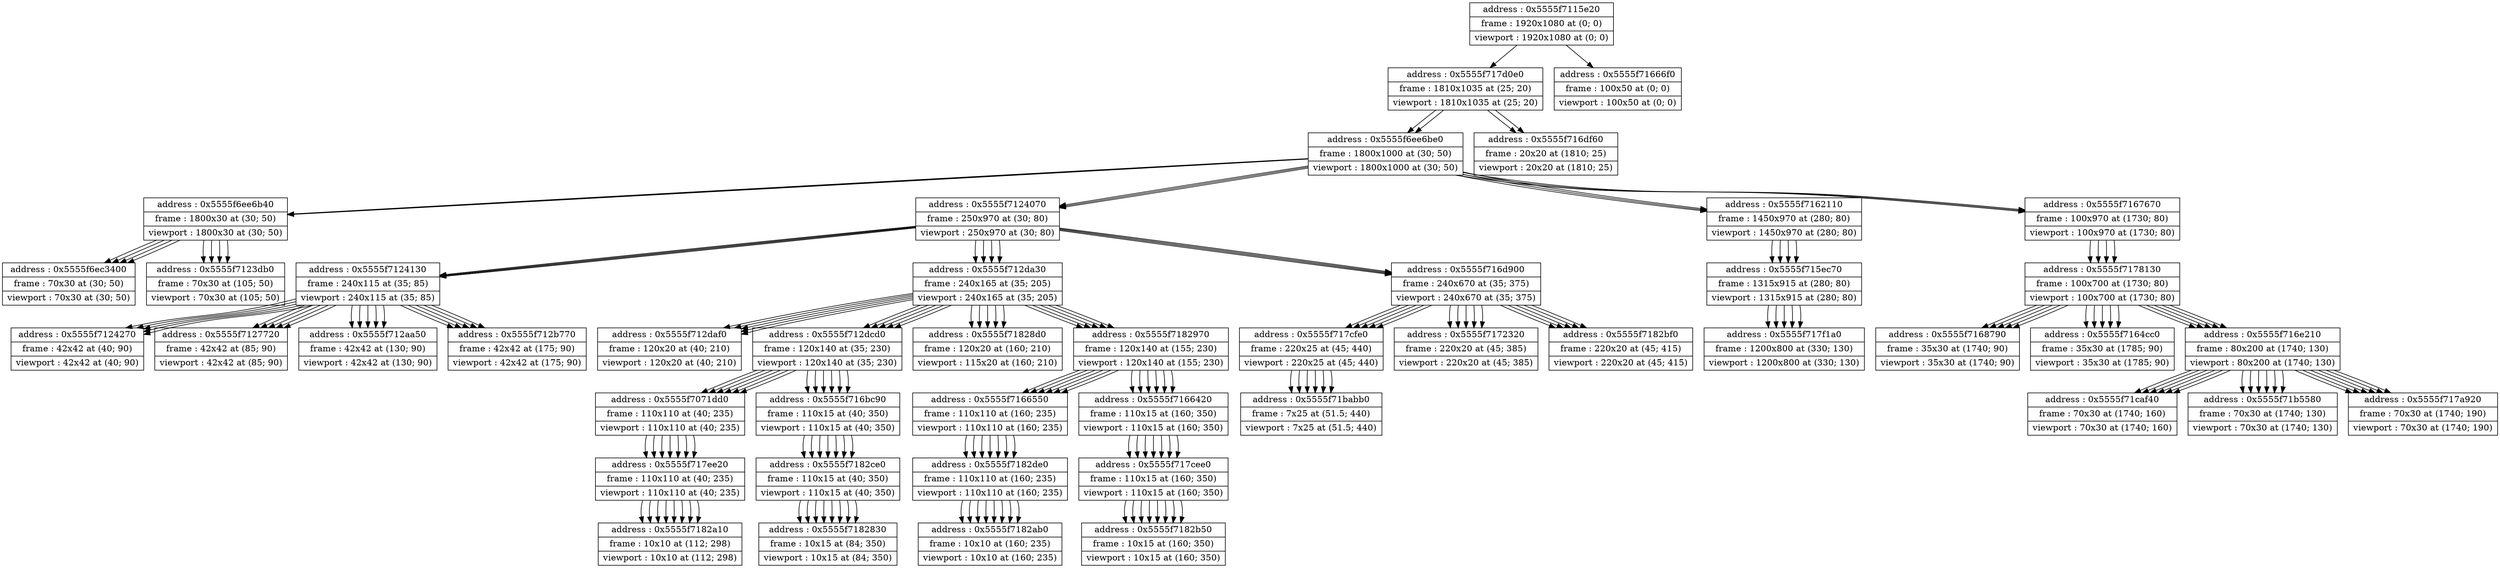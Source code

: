 digraph {
	node [shape=record]
	node0x5555f717cfe0 [label = "{address : 0x5555f717cfe0 |frame : 220x25 at (45; 440) |viewport : 220x25 at (45; 440)}"];

	 node0x5555f717cfe0 -> node0x5555f71babb0 [color=black];
	node0x5555f71babb0 [label = "{address : 0x5555f71babb0 |frame : 7x25 at (51.5; 440) |viewport : 7x25 at (51.5; 440)}"];

	node0x5555f71caf40 [label = "{address : 0x5555f71caf40 |frame : 70x30 at (1740; 160) |viewport : 70x30 at (1740; 160)}"];

	node0x5555f717d0e0 [label = "{address : 0x5555f717d0e0 |frame : 1810x1035 at (25; 20) |viewport : 1810x1035 at (25; 20)}"];

	 node0x5555f717d0e0 -> node0x5555f6ee6be0 [color=black];
	node0x5555f6ee6be0 [label = "{address : 0x5555f6ee6be0 |frame : 1800x1000 at (30; 50) |viewport : 1800x1000 at (30; 50)}"];

	 node0x5555f6ee6be0 -> node0x5555f6ee6b40 [color=black];
	node0x5555f6ee6b40 [label = "{address : 0x5555f6ee6b40 |frame : 1800x30 at (30; 50) |viewport : 1800x30 at (30; 50)}"];

	 node0x5555f6ee6b40 -> node0x5555f6ec3400 [color=black];
	node0x5555f6ec3400 [label = "{address : 0x5555f6ec3400 |frame : 70x30 at (30; 50) |viewport : 70x30 at (30; 50)}"];

	 node0x5555f6ee6b40 -> node0x5555f7123db0 [color=black];
	node0x5555f7123db0 [label = "{address : 0x5555f7123db0 |frame : 70x30 at (105; 50) |viewport : 70x30 at (105; 50)}"];

	 node0x5555f6ee6be0 -> node0x5555f7124070 [color=black];
	node0x5555f7124070 [label = "{address : 0x5555f7124070 |frame : 250x970 at (30; 80) |viewport : 250x970 at (30; 80)}"];

	 node0x5555f7124070 -> node0x5555f7124130 [color=black];
	node0x5555f7124130 [label = "{address : 0x5555f7124130 |frame : 240x115 at (35; 85) |viewport : 240x115 at (35; 85)}"];

	 node0x5555f7124130 -> node0x5555f7124270 [color=black];
	node0x5555f7124270 [label = "{address : 0x5555f7124270 |frame : 42x42 at (40; 90) |viewport : 42x42 at (40; 90)}"];

	 node0x5555f7124130 -> node0x5555f7127720 [color=black];
	node0x5555f7127720 [label = "{address : 0x5555f7127720 |frame : 42x42 at (85; 90) |viewport : 42x42 at (85; 90)}"];

	 node0x5555f7124130 -> node0x5555f712aa50 [color=black];
	node0x5555f712aa50 [label = "{address : 0x5555f712aa50 |frame : 42x42 at (130; 90) |viewport : 42x42 at (130; 90)}"];

	 node0x5555f7124130 -> node0x5555f712b770 [color=black];
	node0x5555f712b770 [label = "{address : 0x5555f712b770 |frame : 42x42 at (175; 90) |viewport : 42x42 at (175; 90)}"];

	 node0x5555f7124070 -> node0x5555f712da30 [color=black];
	node0x5555f712da30 [label = "{address : 0x5555f712da30 |frame : 240x165 at (35; 205) |viewport : 240x165 at (35; 205)}"];

	 node0x5555f712da30 -> node0x5555f712daf0 [color=black];
	node0x5555f712daf0 [label = "{address : 0x5555f712daf0 |frame : 120x20 at (40; 210) |viewport : 120x20 at (40; 210)}"];

	 node0x5555f712da30 -> node0x5555f712dcd0 [color=black];
	node0x5555f712dcd0 [label = "{address : 0x5555f712dcd0 |frame : 120x140 at (35; 230) |viewport : 120x140 at (35; 230)}"];

	 node0x5555f712dcd0 -> node0x5555f7071dd0 [color=black];
	node0x5555f7071dd0 [label = "{address : 0x5555f7071dd0 |frame : 110x110 at (40; 235) |viewport : 110x110 at (40; 235)}"];

	 node0x5555f7071dd0 -> node0x5555f717ee20 [color=black];
	node0x5555f717ee20 [label = "{address : 0x5555f717ee20 |frame : 110x110 at (40; 235) |viewport : 110x110 at (40; 235)}"];

	 node0x5555f717ee20 -> node0x5555f7182a10 [color=black];
	node0x5555f7182a10 [label = "{address : 0x5555f7182a10 |frame : 10x10 at (112; 298) |viewport : 10x10 at (112; 298)}"];

	 node0x5555f712dcd0 -> node0x5555f716bc90 [color=black];
	node0x5555f716bc90 [label = "{address : 0x5555f716bc90 |frame : 110x15 at (40; 350) |viewport : 110x15 at (40; 350)}"];

	 node0x5555f716bc90 -> node0x5555f7182ce0 [color=black];
	node0x5555f7182ce0 [label = "{address : 0x5555f7182ce0 |frame : 110x15 at (40; 350) |viewport : 110x15 at (40; 350)}"];

	 node0x5555f7182ce0 -> node0x5555f7182830 [color=black];
	node0x5555f7182830 [label = "{address : 0x5555f7182830 |frame : 10x15 at (84; 350) |viewport : 10x15 at (84; 350)}"];

	 node0x5555f712da30 -> node0x5555f71828d0 [color=black];
	node0x5555f71828d0 [label = "{address : 0x5555f71828d0 |frame : 120x20 at (160; 210) |viewport : 115x20 at (160; 210)}"];

	 node0x5555f712da30 -> node0x5555f7182970 [color=black];
	node0x5555f7182970 [label = "{address : 0x5555f7182970 |frame : 120x140 at (155; 230) |viewport : 120x140 at (155; 230)}"];

	 node0x5555f7182970 -> node0x5555f7166550 [color=black];
	node0x5555f7166550 [label = "{address : 0x5555f7166550 |frame : 110x110 at (160; 235) |viewport : 110x110 at (160; 235)}"];

	 node0x5555f7166550 -> node0x5555f7182de0 [color=black];
	node0x5555f7182de0 [label = "{address : 0x5555f7182de0 |frame : 110x110 at (160; 235) |viewport : 110x110 at (160; 235)}"];

	 node0x5555f7182de0 -> node0x5555f7182ab0 [color=black];
	node0x5555f7182ab0 [label = "{address : 0x5555f7182ab0 |frame : 10x10 at (160; 235) |viewport : 10x10 at (160; 235)}"];

	 node0x5555f7182970 -> node0x5555f7166420 [color=black];
	node0x5555f7166420 [label = "{address : 0x5555f7166420 |frame : 110x15 at (160; 350) |viewport : 110x15 at (160; 350)}"];

	 node0x5555f7166420 -> node0x5555f717cee0 [color=black];
	node0x5555f717cee0 [label = "{address : 0x5555f717cee0 |frame : 110x15 at (160; 350) |viewport : 110x15 at (160; 350)}"];

	 node0x5555f717cee0 -> node0x5555f7182b50 [color=black];
	node0x5555f7182b50 [label = "{address : 0x5555f7182b50 |frame : 10x15 at (160; 350) |viewport : 10x15 at (160; 350)}"];

	 node0x5555f7124070 -> node0x5555f716d900 [color=black];
	node0x5555f716d900 [label = "{address : 0x5555f716d900 |frame : 240x670 at (35; 375) |viewport : 240x670 at (35; 375)}"];

	 node0x5555f716d900 -> node0x5555f7172320 [color=black];
	node0x5555f7172320 [label = "{address : 0x5555f7172320 |frame : 220x20 at (45; 385) |viewport : 220x20 at (45; 385)}"];

	 node0x5555f716d900 -> node0x5555f7182bf0 [color=black];
	node0x5555f7182bf0 [label = "{address : 0x5555f7182bf0 |frame : 220x20 at (45; 415) |viewport : 220x20 at (45; 415)}"];

	 node0x5555f716d900 -> node0x5555f717cfe0 [color=black];
	node0x5555f717cfe0 [label = "{address : 0x5555f717cfe0 |frame : 220x25 at (45; 440) |viewport : 220x25 at (45; 440)}"];

	 node0x5555f717cfe0 -> node0x5555f71babb0 [color=black];
	node0x5555f71babb0 [label = "{address : 0x5555f71babb0 |frame : 7x25 at (51.5; 440) |viewport : 7x25 at (51.5; 440)}"];

	 node0x5555f6ee6be0 -> node0x5555f7162110 [color=black];
	node0x5555f7162110 [label = "{address : 0x5555f7162110 |frame : 1450x970 at (280; 80) |viewport : 1450x970 at (280; 80)}"];

	 node0x5555f7162110 -> node0x5555f715ec70 [color=black];
	node0x5555f715ec70 [label = "{address : 0x5555f715ec70 |frame : 1315x915 at (280; 80) |viewport : 1315x915 at (280; 80)}"];

	 node0x5555f715ec70 -> node0x5555f717f1a0 [color=black];
	node0x5555f717f1a0 [label = "{address : 0x5555f717f1a0 |frame : 1200x800 at (330; 130) |viewport : 1200x800 at (330; 130)}"];

	 node0x5555f6ee6be0 -> node0x5555f7167670 [color=black];
	node0x5555f7167670 [label = "{address : 0x5555f7167670 |frame : 100x970 at (1730; 80) |viewport : 100x970 at (1730; 80)}"];

	 node0x5555f7167670 -> node0x5555f7178130 [color=black];
	node0x5555f7178130 [label = "{address : 0x5555f7178130 |frame : 100x700 at (1730; 80) |viewport : 100x700 at (1730; 80)}"];

	 node0x5555f7178130 -> node0x5555f7168790 [color=black];
	node0x5555f7168790 [label = "{address : 0x5555f7168790 |frame : 35x30 at (1740; 90) |viewport : 35x30 at (1740; 90)}"];

	 node0x5555f7178130 -> node0x5555f7164cc0 [color=black];
	node0x5555f7164cc0 [label = "{address : 0x5555f7164cc0 |frame : 35x30 at (1785; 90) |viewport : 35x30 at (1785; 90)}"];

	 node0x5555f7178130 -> node0x5555f716e210 [color=black];
	node0x5555f716e210 [label = "{address : 0x5555f716e210 |frame : 80x200 at (1740; 130) |viewport : 80x200 at (1740; 130)}"];

	 node0x5555f716e210 -> node0x5555f71b5580 [color=black];
	node0x5555f71b5580 [label = "{address : 0x5555f71b5580 |frame : 70x30 at (1740; 130) |viewport : 70x30 at (1740; 130)}"];

	 node0x5555f716e210 -> node0x5555f71caf40 [color=black];
	node0x5555f71caf40 [label = "{address : 0x5555f71caf40 |frame : 70x30 at (1740; 160) |viewport : 70x30 at (1740; 160)}"];

	 node0x5555f716e210 -> node0x5555f717a920 [color=black];
	node0x5555f717a920 [label = "{address : 0x5555f717a920 |frame : 70x30 at (1740; 190) |viewport : 70x30 at (1740; 190)}"];

	 node0x5555f717d0e0 -> node0x5555f716df60 [color=black];
	node0x5555f716df60 [label = "{address : 0x5555f716df60 |frame : 20x20 at (1810; 25) |viewport : 20x20 at (1810; 25)}"];

	node0x5555f716df60 [label = "{address : 0x5555f716df60 |frame : 20x20 at (1810; 25) |viewport : 20x20 at (1810; 25)}"];

	node0x5555f7167670 [label = "{address : 0x5555f7167670 |frame : 100x970 at (1730; 80) |viewport : 100x970 at (1730; 80)}"];

	 node0x5555f7167670 -> node0x5555f7178130 [color=black];
	node0x5555f7178130 [label = "{address : 0x5555f7178130 |frame : 100x700 at (1730; 80) |viewport : 100x700 at (1730; 80)}"];

	 node0x5555f7178130 -> node0x5555f7168790 [color=black];
	node0x5555f7168790 [label = "{address : 0x5555f7168790 |frame : 35x30 at (1740; 90) |viewport : 35x30 at (1740; 90)}"];

	 node0x5555f7178130 -> node0x5555f7164cc0 [color=black];
	node0x5555f7164cc0 [label = "{address : 0x5555f7164cc0 |frame : 35x30 at (1785; 90) |viewport : 35x30 at (1785; 90)}"];

	 node0x5555f7178130 -> node0x5555f716e210 [color=black];
	node0x5555f716e210 [label = "{address : 0x5555f716e210 |frame : 80x200 at (1740; 130) |viewport : 80x200 at (1740; 130)}"];

	 node0x5555f716e210 -> node0x5555f71b5580 [color=black];
	node0x5555f71b5580 [label = "{address : 0x5555f71b5580 |frame : 70x30 at (1740; 130) |viewport : 70x30 at (1740; 130)}"];

	 node0x5555f716e210 -> node0x5555f71caf40 [color=black];
	node0x5555f71caf40 [label = "{address : 0x5555f71caf40 |frame : 70x30 at (1740; 160) |viewport : 70x30 at (1740; 160)}"];

	 node0x5555f716e210 -> node0x5555f717a920 [color=black];
	node0x5555f717a920 [label = "{address : 0x5555f717a920 |frame : 70x30 at (1740; 190) |viewport : 70x30 at (1740; 190)}"];

	node0x5555f7178130 [label = "{address : 0x5555f7178130 |frame : 100x700 at (1730; 80) |viewport : 100x700 at (1730; 80)}"];

	 node0x5555f7178130 -> node0x5555f7168790 [color=black];
	node0x5555f7168790 [label = "{address : 0x5555f7168790 |frame : 35x30 at (1740; 90) |viewport : 35x30 at (1740; 90)}"];

	 node0x5555f7178130 -> node0x5555f7164cc0 [color=black];
	node0x5555f7164cc0 [label = "{address : 0x5555f7164cc0 |frame : 35x30 at (1785; 90) |viewport : 35x30 at (1785; 90)}"];

	 node0x5555f7178130 -> node0x5555f716e210 [color=black];
	node0x5555f716e210 [label = "{address : 0x5555f716e210 |frame : 80x200 at (1740; 130) |viewport : 80x200 at (1740; 130)}"];

	 node0x5555f716e210 -> node0x5555f71b5580 [color=black];
	node0x5555f71b5580 [label = "{address : 0x5555f71b5580 |frame : 70x30 at (1740; 130) |viewport : 70x30 at (1740; 130)}"];

	 node0x5555f716e210 -> node0x5555f71caf40 [color=black];
	node0x5555f71caf40 [label = "{address : 0x5555f71caf40 |frame : 70x30 at (1740; 160) |viewport : 70x30 at (1740; 160)}"];

	 node0x5555f716e210 -> node0x5555f717a920 [color=black];
	node0x5555f717a920 [label = "{address : 0x5555f717a920 |frame : 70x30 at (1740; 190) |viewport : 70x30 at (1740; 190)}"];

	node0x5555f7164cc0 [label = "{address : 0x5555f7164cc0 |frame : 35x30 at (1785; 90) |viewport : 35x30 at (1785; 90)}"];

	node0x5555f7162110 [label = "{address : 0x5555f7162110 |frame : 1450x970 at (280; 80) |viewport : 1450x970 at (280; 80)}"];

	 node0x5555f7162110 -> node0x5555f715ec70 [color=black];
	node0x5555f715ec70 [label = "{address : 0x5555f715ec70 |frame : 1315x915 at (280; 80) |viewport : 1315x915 at (280; 80)}"];

	 node0x5555f715ec70 -> node0x5555f717f1a0 [color=black];
	node0x5555f717f1a0 [label = "{address : 0x5555f717f1a0 |frame : 1200x800 at (330; 130) |viewport : 1200x800 at (330; 130)}"];

	node0x5555f715ec70 [label = "{address : 0x5555f715ec70 |frame : 1315x915 at (280; 80) |viewport : 1315x915 at (280; 80)}"];

	 node0x5555f715ec70 -> node0x5555f717f1a0 [color=black];
	node0x5555f717f1a0 [label = "{address : 0x5555f717f1a0 |frame : 1200x800 at (330; 130) |viewport : 1200x800 at (330; 130)}"];

	node0x5555f7124070 [label = "{address : 0x5555f7124070 |frame : 250x970 at (30; 80) |viewport : 250x970 at (30; 80)}"];

	 node0x5555f7124070 -> node0x5555f7124130 [color=black];
	node0x5555f7124130 [label = "{address : 0x5555f7124130 |frame : 240x115 at (35; 85) |viewport : 240x115 at (35; 85)}"];

	 node0x5555f7124130 -> node0x5555f7124270 [color=black];
	node0x5555f7124270 [label = "{address : 0x5555f7124270 |frame : 42x42 at (40; 90) |viewport : 42x42 at (40; 90)}"];

	 node0x5555f7124130 -> node0x5555f7127720 [color=black];
	node0x5555f7127720 [label = "{address : 0x5555f7127720 |frame : 42x42 at (85; 90) |viewport : 42x42 at (85; 90)}"];

	 node0x5555f7124130 -> node0x5555f712aa50 [color=black];
	node0x5555f712aa50 [label = "{address : 0x5555f712aa50 |frame : 42x42 at (130; 90) |viewport : 42x42 at (130; 90)}"];

	 node0x5555f7124130 -> node0x5555f712b770 [color=black];
	node0x5555f712b770 [label = "{address : 0x5555f712b770 |frame : 42x42 at (175; 90) |viewport : 42x42 at (175; 90)}"];

	 node0x5555f7124070 -> node0x5555f712da30 [color=black];
	node0x5555f712da30 [label = "{address : 0x5555f712da30 |frame : 240x165 at (35; 205) |viewport : 240x165 at (35; 205)}"];

	 node0x5555f712da30 -> node0x5555f712daf0 [color=black];
	node0x5555f712daf0 [label = "{address : 0x5555f712daf0 |frame : 120x20 at (40; 210) |viewport : 120x20 at (40; 210)}"];

	 node0x5555f712da30 -> node0x5555f712dcd0 [color=black];
	node0x5555f712dcd0 [label = "{address : 0x5555f712dcd0 |frame : 120x140 at (35; 230) |viewport : 120x140 at (35; 230)}"];

	 node0x5555f712dcd0 -> node0x5555f7071dd0 [color=black];
	node0x5555f7071dd0 [label = "{address : 0x5555f7071dd0 |frame : 110x110 at (40; 235) |viewport : 110x110 at (40; 235)}"];

	 node0x5555f7071dd0 -> node0x5555f717ee20 [color=black];
	node0x5555f717ee20 [label = "{address : 0x5555f717ee20 |frame : 110x110 at (40; 235) |viewport : 110x110 at (40; 235)}"];

	 node0x5555f717ee20 -> node0x5555f7182a10 [color=black];
	node0x5555f7182a10 [label = "{address : 0x5555f7182a10 |frame : 10x10 at (112; 298) |viewport : 10x10 at (112; 298)}"];

	 node0x5555f712dcd0 -> node0x5555f716bc90 [color=black];
	node0x5555f716bc90 [label = "{address : 0x5555f716bc90 |frame : 110x15 at (40; 350) |viewport : 110x15 at (40; 350)}"];

	 node0x5555f716bc90 -> node0x5555f7182ce0 [color=black];
	node0x5555f7182ce0 [label = "{address : 0x5555f7182ce0 |frame : 110x15 at (40; 350) |viewport : 110x15 at (40; 350)}"];

	 node0x5555f7182ce0 -> node0x5555f7182830 [color=black];
	node0x5555f7182830 [label = "{address : 0x5555f7182830 |frame : 10x15 at (84; 350) |viewport : 10x15 at (84; 350)}"];

	 node0x5555f712da30 -> node0x5555f71828d0 [color=black];
	node0x5555f71828d0 [label = "{address : 0x5555f71828d0 |frame : 120x20 at (160; 210) |viewport : 115x20 at (160; 210)}"];

	 node0x5555f712da30 -> node0x5555f7182970 [color=black];
	node0x5555f7182970 [label = "{address : 0x5555f7182970 |frame : 120x140 at (155; 230) |viewport : 120x140 at (155; 230)}"];

	 node0x5555f7182970 -> node0x5555f7166550 [color=black];
	node0x5555f7166550 [label = "{address : 0x5555f7166550 |frame : 110x110 at (160; 235) |viewport : 110x110 at (160; 235)}"];

	 node0x5555f7166550 -> node0x5555f7182de0 [color=black];
	node0x5555f7182de0 [label = "{address : 0x5555f7182de0 |frame : 110x110 at (160; 235) |viewport : 110x110 at (160; 235)}"];

	 node0x5555f7182de0 -> node0x5555f7182ab0 [color=black];
	node0x5555f7182ab0 [label = "{address : 0x5555f7182ab0 |frame : 10x10 at (160; 235) |viewport : 10x10 at (160; 235)}"];

	 node0x5555f7182970 -> node0x5555f7166420 [color=black];
	node0x5555f7166420 [label = "{address : 0x5555f7166420 |frame : 110x15 at (160; 350) |viewport : 110x15 at (160; 350)}"];

	 node0x5555f7166420 -> node0x5555f717cee0 [color=black];
	node0x5555f717cee0 [label = "{address : 0x5555f717cee0 |frame : 110x15 at (160; 350) |viewport : 110x15 at (160; 350)}"];

	 node0x5555f717cee0 -> node0x5555f7182b50 [color=black];
	node0x5555f7182b50 [label = "{address : 0x5555f7182b50 |frame : 10x15 at (160; 350) |viewport : 10x15 at (160; 350)}"];

	 node0x5555f7124070 -> node0x5555f716d900 [color=black];
	node0x5555f716d900 [label = "{address : 0x5555f716d900 |frame : 240x670 at (35; 375) |viewport : 240x670 at (35; 375)}"];

	 node0x5555f716d900 -> node0x5555f7172320 [color=black];
	node0x5555f7172320 [label = "{address : 0x5555f7172320 |frame : 220x20 at (45; 385) |viewport : 220x20 at (45; 385)}"];

	 node0x5555f716d900 -> node0x5555f7182bf0 [color=black];
	node0x5555f7182bf0 [label = "{address : 0x5555f7182bf0 |frame : 220x20 at (45; 415) |viewport : 220x20 at (45; 415)}"];

	 node0x5555f716d900 -> node0x5555f717cfe0 [color=black];
	node0x5555f717cfe0 [label = "{address : 0x5555f717cfe0 |frame : 220x25 at (45; 440) |viewport : 220x25 at (45; 440)}"];

	 node0x5555f717cfe0 -> node0x5555f71babb0 [color=black];
	node0x5555f71babb0 [label = "{address : 0x5555f71babb0 |frame : 7x25 at (51.5; 440) |viewport : 7x25 at (51.5; 440)}"];

	node0x5555f716d900 [label = "{address : 0x5555f716d900 |frame : 240x670 at (35; 375) |viewport : 240x670 at (35; 375)}"];

	 node0x5555f716d900 -> node0x5555f7172320 [color=black];
	node0x5555f7172320 [label = "{address : 0x5555f7172320 |frame : 220x20 at (45; 385) |viewport : 220x20 at (45; 385)}"];

	 node0x5555f716d900 -> node0x5555f7182bf0 [color=black];
	node0x5555f7182bf0 [label = "{address : 0x5555f7182bf0 |frame : 220x20 at (45; 415) |viewport : 220x20 at (45; 415)}"];

	 node0x5555f716d900 -> node0x5555f717cfe0 [color=black];
	node0x5555f717cfe0 [label = "{address : 0x5555f717cfe0 |frame : 220x25 at (45; 440) |viewport : 220x25 at (45; 440)}"];

	 node0x5555f717cfe0 -> node0x5555f71babb0 [color=black];
	node0x5555f71babb0 [label = "{address : 0x5555f71babb0 |frame : 7x25 at (51.5; 440) |viewport : 7x25 at (51.5; 440)}"];

	node0x5555f7071dd0 [label = "{address : 0x5555f7071dd0 |frame : 110x110 at (40; 235) |viewport : 110x110 at (40; 235)}"];

	 node0x5555f7071dd0 -> node0x5555f717ee20 [color=black];
	node0x5555f717ee20 [label = "{address : 0x5555f717ee20 |frame : 110x110 at (40; 235) |viewport : 110x110 at (40; 235)}"];

	 node0x5555f717ee20 -> node0x5555f7182a10 [color=black];
	node0x5555f7182a10 [label = "{address : 0x5555f7182a10 |frame : 10x10 at (112; 298) |viewport : 10x10 at (112; 298)}"];

	node0x5555f71babb0 [label = "{address : 0x5555f71babb0 |frame : 7x25 at (51.5; 440) |viewport : 7x25 at (51.5; 440)}"];

	node0x5555f712daf0 [label = "{address : 0x5555f712daf0 |frame : 120x20 at (40; 210) |viewport : 120x20 at (40; 210)}"];

	node0x5555f717ee20 [label = "{address : 0x5555f717ee20 |frame : 110x110 at (40; 235) |viewport : 110x110 at (40; 235)}"];

	 node0x5555f717ee20 -> node0x5555f7182a10 [color=black];
	node0x5555f7182a10 [label = "{address : 0x5555f7182a10 |frame : 10x10 at (112; 298) |viewport : 10x10 at (112; 298)}"];

	node0x5555f7172320 [label = "{address : 0x5555f7172320 |frame : 220x20 at (45; 385) |viewport : 220x20 at (45; 385)}"];

	node0x5555f717f1a0 [label = "{address : 0x5555f717f1a0 |frame : 1200x800 at (330; 130) |viewport : 1200x800 at (330; 130)}"];

	node0x5555f712aa50 [label = "{address : 0x5555f712aa50 |frame : 42x42 at (130; 90) |viewport : 42x42 at (130; 90)}"];

	node0x5555f7124130 [label = "{address : 0x5555f7124130 |frame : 240x115 at (35; 85) |viewport : 240x115 at (35; 85)}"];

	 node0x5555f7124130 -> node0x5555f7124270 [color=black];
	node0x5555f7124270 [label = "{address : 0x5555f7124270 |frame : 42x42 at (40; 90) |viewport : 42x42 at (40; 90)}"];

	 node0x5555f7124130 -> node0x5555f7127720 [color=black];
	node0x5555f7127720 [label = "{address : 0x5555f7127720 |frame : 42x42 at (85; 90) |viewport : 42x42 at (85; 90)}"];

	 node0x5555f7124130 -> node0x5555f712aa50 [color=black];
	node0x5555f712aa50 [label = "{address : 0x5555f712aa50 |frame : 42x42 at (130; 90) |viewport : 42x42 at (130; 90)}"];

	 node0x5555f7124130 -> node0x5555f712b770 [color=black];
	node0x5555f712b770 [label = "{address : 0x5555f712b770 |frame : 42x42 at (175; 90) |viewport : 42x42 at (175; 90)}"];

	node0x5555f71666f0 [label = "{address : 0x5555f71666f0 |frame : 100x50 at (0; 0) |viewport : 100x50 at (0; 0)}"];

	node0x5555f71828d0 [label = "{address : 0x5555f71828d0 |frame : 120x20 at (160; 210) |viewport : 115x20 at (160; 210)}"];

	node0x5555f7127720 [label = "{address : 0x5555f7127720 |frame : 42x42 at (85; 90) |viewport : 42x42 at (85; 90)}"];

	node0x5555f7182a10 [label = "{address : 0x5555f7182a10 |frame : 10x10 at (112; 298) |viewport : 10x10 at (112; 298)}"];

	node0x5555f7124270 [label = "{address : 0x5555f7124270 |frame : 42x42 at (40; 90) |viewport : 42x42 at (40; 90)}"];

	node0x5555f7123db0 [label = "{address : 0x5555f7123db0 |frame : 70x30 at (105; 50) |viewport : 70x30 at (105; 50)}"];

	node0x5555f71b5580 [label = "{address : 0x5555f71b5580 |frame : 70x30 at (1740; 130) |viewport : 70x30 at (1740; 130)}"];

	node0x5555f6ee6be0 [label = "{address : 0x5555f6ee6be0 |frame : 1800x1000 at (30; 50) |viewport : 1800x1000 at (30; 50)}"];

	 node0x5555f6ee6be0 -> node0x5555f6ee6b40 [color=black];
	node0x5555f6ee6b40 [label = "{address : 0x5555f6ee6b40 |frame : 1800x30 at (30; 50) |viewport : 1800x30 at (30; 50)}"];

	 node0x5555f6ee6b40 -> node0x5555f6ec3400 [color=black];
	node0x5555f6ec3400 [label = "{address : 0x5555f6ec3400 |frame : 70x30 at (30; 50) |viewport : 70x30 at (30; 50)}"];

	 node0x5555f6ee6b40 -> node0x5555f7123db0 [color=black];
	node0x5555f7123db0 [label = "{address : 0x5555f7123db0 |frame : 70x30 at (105; 50) |viewport : 70x30 at (105; 50)}"];

	 node0x5555f6ee6be0 -> node0x5555f7124070 [color=black];
	node0x5555f7124070 [label = "{address : 0x5555f7124070 |frame : 250x970 at (30; 80) |viewport : 250x970 at (30; 80)}"];

	 node0x5555f7124070 -> node0x5555f7124130 [color=black];
	node0x5555f7124130 [label = "{address : 0x5555f7124130 |frame : 240x115 at (35; 85) |viewport : 240x115 at (35; 85)}"];

	 node0x5555f7124130 -> node0x5555f7124270 [color=black];
	node0x5555f7124270 [label = "{address : 0x5555f7124270 |frame : 42x42 at (40; 90) |viewport : 42x42 at (40; 90)}"];

	 node0x5555f7124130 -> node0x5555f7127720 [color=black];
	node0x5555f7127720 [label = "{address : 0x5555f7127720 |frame : 42x42 at (85; 90) |viewport : 42x42 at (85; 90)}"];

	 node0x5555f7124130 -> node0x5555f712aa50 [color=black];
	node0x5555f712aa50 [label = "{address : 0x5555f712aa50 |frame : 42x42 at (130; 90) |viewport : 42x42 at (130; 90)}"];

	 node0x5555f7124130 -> node0x5555f712b770 [color=black];
	node0x5555f712b770 [label = "{address : 0x5555f712b770 |frame : 42x42 at (175; 90) |viewport : 42x42 at (175; 90)}"];

	 node0x5555f7124070 -> node0x5555f712da30 [color=black];
	node0x5555f712da30 [label = "{address : 0x5555f712da30 |frame : 240x165 at (35; 205) |viewport : 240x165 at (35; 205)}"];

	 node0x5555f712da30 -> node0x5555f712daf0 [color=black];
	node0x5555f712daf0 [label = "{address : 0x5555f712daf0 |frame : 120x20 at (40; 210) |viewport : 120x20 at (40; 210)}"];

	 node0x5555f712da30 -> node0x5555f712dcd0 [color=black];
	node0x5555f712dcd0 [label = "{address : 0x5555f712dcd0 |frame : 120x140 at (35; 230) |viewport : 120x140 at (35; 230)}"];

	 node0x5555f712dcd0 -> node0x5555f7071dd0 [color=black];
	node0x5555f7071dd0 [label = "{address : 0x5555f7071dd0 |frame : 110x110 at (40; 235) |viewport : 110x110 at (40; 235)}"];

	 node0x5555f7071dd0 -> node0x5555f717ee20 [color=black];
	node0x5555f717ee20 [label = "{address : 0x5555f717ee20 |frame : 110x110 at (40; 235) |viewport : 110x110 at (40; 235)}"];

	 node0x5555f717ee20 -> node0x5555f7182a10 [color=black];
	node0x5555f7182a10 [label = "{address : 0x5555f7182a10 |frame : 10x10 at (112; 298) |viewport : 10x10 at (112; 298)}"];

	 node0x5555f712dcd0 -> node0x5555f716bc90 [color=black];
	node0x5555f716bc90 [label = "{address : 0x5555f716bc90 |frame : 110x15 at (40; 350) |viewport : 110x15 at (40; 350)}"];

	 node0x5555f716bc90 -> node0x5555f7182ce0 [color=black];
	node0x5555f7182ce0 [label = "{address : 0x5555f7182ce0 |frame : 110x15 at (40; 350) |viewport : 110x15 at (40; 350)}"];

	 node0x5555f7182ce0 -> node0x5555f7182830 [color=black];
	node0x5555f7182830 [label = "{address : 0x5555f7182830 |frame : 10x15 at (84; 350) |viewport : 10x15 at (84; 350)}"];

	 node0x5555f712da30 -> node0x5555f71828d0 [color=black];
	node0x5555f71828d0 [label = "{address : 0x5555f71828d0 |frame : 120x20 at (160; 210) |viewport : 115x20 at (160; 210)}"];

	 node0x5555f712da30 -> node0x5555f7182970 [color=black];
	node0x5555f7182970 [label = "{address : 0x5555f7182970 |frame : 120x140 at (155; 230) |viewport : 120x140 at (155; 230)}"];

	 node0x5555f7182970 -> node0x5555f7166550 [color=black];
	node0x5555f7166550 [label = "{address : 0x5555f7166550 |frame : 110x110 at (160; 235) |viewport : 110x110 at (160; 235)}"];

	 node0x5555f7166550 -> node0x5555f7182de0 [color=black];
	node0x5555f7182de0 [label = "{address : 0x5555f7182de0 |frame : 110x110 at (160; 235) |viewport : 110x110 at (160; 235)}"];

	 node0x5555f7182de0 -> node0x5555f7182ab0 [color=black];
	node0x5555f7182ab0 [label = "{address : 0x5555f7182ab0 |frame : 10x10 at (160; 235) |viewport : 10x10 at (160; 235)}"];

	 node0x5555f7182970 -> node0x5555f7166420 [color=black];
	node0x5555f7166420 [label = "{address : 0x5555f7166420 |frame : 110x15 at (160; 350) |viewport : 110x15 at (160; 350)}"];

	 node0x5555f7166420 -> node0x5555f717cee0 [color=black];
	node0x5555f717cee0 [label = "{address : 0x5555f717cee0 |frame : 110x15 at (160; 350) |viewport : 110x15 at (160; 350)}"];

	 node0x5555f717cee0 -> node0x5555f7182b50 [color=black];
	node0x5555f7182b50 [label = "{address : 0x5555f7182b50 |frame : 10x15 at (160; 350) |viewport : 10x15 at (160; 350)}"];

	 node0x5555f7124070 -> node0x5555f716d900 [color=black];
	node0x5555f716d900 [label = "{address : 0x5555f716d900 |frame : 240x670 at (35; 375) |viewport : 240x670 at (35; 375)}"];

	 node0x5555f716d900 -> node0x5555f7172320 [color=black];
	node0x5555f7172320 [label = "{address : 0x5555f7172320 |frame : 220x20 at (45; 385) |viewport : 220x20 at (45; 385)}"];

	 node0x5555f716d900 -> node0x5555f7182bf0 [color=black];
	node0x5555f7182bf0 [label = "{address : 0x5555f7182bf0 |frame : 220x20 at (45; 415) |viewport : 220x20 at (45; 415)}"];

	 node0x5555f716d900 -> node0x5555f717cfe0 [color=black];
	node0x5555f717cfe0 [label = "{address : 0x5555f717cfe0 |frame : 220x25 at (45; 440) |viewport : 220x25 at (45; 440)}"];

	 node0x5555f717cfe0 -> node0x5555f71babb0 [color=black];
	node0x5555f71babb0 [label = "{address : 0x5555f71babb0 |frame : 7x25 at (51.5; 440) |viewport : 7x25 at (51.5; 440)}"];

	 node0x5555f6ee6be0 -> node0x5555f7162110 [color=black];
	node0x5555f7162110 [label = "{address : 0x5555f7162110 |frame : 1450x970 at (280; 80) |viewport : 1450x970 at (280; 80)}"];

	 node0x5555f7162110 -> node0x5555f715ec70 [color=black];
	node0x5555f715ec70 [label = "{address : 0x5555f715ec70 |frame : 1315x915 at (280; 80) |viewport : 1315x915 at (280; 80)}"];

	 node0x5555f715ec70 -> node0x5555f717f1a0 [color=black];
	node0x5555f717f1a0 [label = "{address : 0x5555f717f1a0 |frame : 1200x800 at (330; 130) |viewport : 1200x800 at (330; 130)}"];

	 node0x5555f6ee6be0 -> node0x5555f7167670 [color=black];
	node0x5555f7167670 [label = "{address : 0x5555f7167670 |frame : 100x970 at (1730; 80) |viewport : 100x970 at (1730; 80)}"];

	 node0x5555f7167670 -> node0x5555f7178130 [color=black];
	node0x5555f7178130 [label = "{address : 0x5555f7178130 |frame : 100x700 at (1730; 80) |viewport : 100x700 at (1730; 80)}"];

	 node0x5555f7178130 -> node0x5555f7168790 [color=black];
	node0x5555f7168790 [label = "{address : 0x5555f7168790 |frame : 35x30 at (1740; 90) |viewport : 35x30 at (1740; 90)}"];

	 node0x5555f7178130 -> node0x5555f7164cc0 [color=black];
	node0x5555f7164cc0 [label = "{address : 0x5555f7164cc0 |frame : 35x30 at (1785; 90) |viewport : 35x30 at (1785; 90)}"];

	 node0x5555f7178130 -> node0x5555f716e210 [color=black];
	node0x5555f716e210 [label = "{address : 0x5555f716e210 |frame : 80x200 at (1740; 130) |viewport : 80x200 at (1740; 130)}"];

	 node0x5555f716e210 -> node0x5555f71b5580 [color=black];
	node0x5555f71b5580 [label = "{address : 0x5555f71b5580 |frame : 70x30 at (1740; 130) |viewport : 70x30 at (1740; 130)}"];

	 node0x5555f716e210 -> node0x5555f71caf40 [color=black];
	node0x5555f71caf40 [label = "{address : 0x5555f71caf40 |frame : 70x30 at (1740; 160) |viewport : 70x30 at (1740; 160)}"];

	 node0x5555f716e210 -> node0x5555f717a920 [color=black];
	node0x5555f717a920 [label = "{address : 0x5555f717a920 |frame : 70x30 at (1740; 190) |viewport : 70x30 at (1740; 190)}"];

	node0x5555f716e210 [label = "{address : 0x5555f716e210 |frame : 80x200 at (1740; 130) |viewport : 80x200 at (1740; 130)}"];

	 node0x5555f716e210 -> node0x5555f71b5580 [color=black];
	node0x5555f71b5580 [label = "{address : 0x5555f71b5580 |frame : 70x30 at (1740; 130) |viewport : 70x30 at (1740; 130)}"];

	 node0x5555f716e210 -> node0x5555f71caf40 [color=black];
	node0x5555f71caf40 [label = "{address : 0x5555f71caf40 |frame : 70x30 at (1740; 160) |viewport : 70x30 at (1740; 160)}"];

	 node0x5555f716e210 -> node0x5555f717a920 [color=black];
	node0x5555f717a920 [label = "{address : 0x5555f717a920 |frame : 70x30 at (1740; 190) |viewport : 70x30 at (1740; 190)}"];

	node0x5555f6ec3400 [label = "{address : 0x5555f6ec3400 |frame : 70x30 at (30; 50) |viewport : 70x30 at (30; 50)}"];

	node0x5555f712b770 [label = "{address : 0x5555f712b770 |frame : 42x42 at (175; 90) |viewport : 42x42 at (175; 90)}"];

	node0x5555f7182ce0 [label = "{address : 0x5555f7182ce0 |frame : 110x15 at (40; 350) |viewport : 110x15 at (40; 350)}"];

	 node0x5555f7182ce0 -> node0x5555f7182830 [color=black];
	node0x5555f7182830 [label = "{address : 0x5555f7182830 |frame : 10x15 at (84; 350) |viewport : 10x15 at (84; 350)}"];

	node0x5555f7166420 [label = "{address : 0x5555f7166420 |frame : 110x15 at (160; 350) |viewport : 110x15 at (160; 350)}"];

	 node0x5555f7166420 -> node0x5555f717cee0 [color=black];
	node0x5555f717cee0 [label = "{address : 0x5555f717cee0 |frame : 110x15 at (160; 350) |viewport : 110x15 at (160; 350)}"];

	 node0x5555f717cee0 -> node0x5555f7182b50 [color=black];
	node0x5555f7182b50 [label = "{address : 0x5555f7182b50 |frame : 10x15 at (160; 350) |viewport : 10x15 at (160; 350)}"];

	node0x5555f7115e20 [label = "{address : 0x5555f7115e20 |frame : 1920x1080 at (0; 0) |viewport : 1920x1080 at (0; 0)}"];

	 node0x5555f7115e20 -> node0x5555f717d0e0 [color=black];
	node0x5555f717d0e0 [label = "{address : 0x5555f717d0e0 |frame : 1810x1035 at (25; 20) |viewport : 1810x1035 at (25; 20)}"];

	 node0x5555f717d0e0 -> node0x5555f6ee6be0 [color=black];
	node0x5555f6ee6be0 [label = "{address : 0x5555f6ee6be0 |frame : 1800x1000 at (30; 50) |viewport : 1800x1000 at (30; 50)}"];

	 node0x5555f6ee6be0 -> node0x5555f6ee6b40 [color=black];
	node0x5555f6ee6b40 [label = "{address : 0x5555f6ee6b40 |frame : 1800x30 at (30; 50) |viewport : 1800x30 at (30; 50)}"];

	 node0x5555f6ee6b40 -> node0x5555f6ec3400 [color=black];
	node0x5555f6ec3400 [label = "{address : 0x5555f6ec3400 |frame : 70x30 at (30; 50) |viewport : 70x30 at (30; 50)}"];

	 node0x5555f6ee6b40 -> node0x5555f7123db0 [color=black];
	node0x5555f7123db0 [label = "{address : 0x5555f7123db0 |frame : 70x30 at (105; 50) |viewport : 70x30 at (105; 50)}"];

	 node0x5555f6ee6be0 -> node0x5555f7124070 [color=black];
	node0x5555f7124070 [label = "{address : 0x5555f7124070 |frame : 250x970 at (30; 80) |viewport : 250x970 at (30; 80)}"];

	 node0x5555f7124070 -> node0x5555f7124130 [color=black];
	node0x5555f7124130 [label = "{address : 0x5555f7124130 |frame : 240x115 at (35; 85) |viewport : 240x115 at (35; 85)}"];

	 node0x5555f7124130 -> node0x5555f7124270 [color=black];
	node0x5555f7124270 [label = "{address : 0x5555f7124270 |frame : 42x42 at (40; 90) |viewport : 42x42 at (40; 90)}"];

	 node0x5555f7124130 -> node0x5555f7127720 [color=black];
	node0x5555f7127720 [label = "{address : 0x5555f7127720 |frame : 42x42 at (85; 90) |viewport : 42x42 at (85; 90)}"];

	 node0x5555f7124130 -> node0x5555f712aa50 [color=black];
	node0x5555f712aa50 [label = "{address : 0x5555f712aa50 |frame : 42x42 at (130; 90) |viewport : 42x42 at (130; 90)}"];

	 node0x5555f7124130 -> node0x5555f712b770 [color=black];
	node0x5555f712b770 [label = "{address : 0x5555f712b770 |frame : 42x42 at (175; 90) |viewport : 42x42 at (175; 90)}"];

	 node0x5555f7124070 -> node0x5555f712da30 [color=black];
	node0x5555f712da30 [label = "{address : 0x5555f712da30 |frame : 240x165 at (35; 205) |viewport : 240x165 at (35; 205)}"];

	 node0x5555f712da30 -> node0x5555f712daf0 [color=black];
	node0x5555f712daf0 [label = "{address : 0x5555f712daf0 |frame : 120x20 at (40; 210) |viewport : 120x20 at (40; 210)}"];

	 node0x5555f712da30 -> node0x5555f712dcd0 [color=black];
	node0x5555f712dcd0 [label = "{address : 0x5555f712dcd0 |frame : 120x140 at (35; 230) |viewport : 120x140 at (35; 230)}"];

	 node0x5555f712dcd0 -> node0x5555f7071dd0 [color=black];
	node0x5555f7071dd0 [label = "{address : 0x5555f7071dd0 |frame : 110x110 at (40; 235) |viewport : 110x110 at (40; 235)}"];

	 node0x5555f7071dd0 -> node0x5555f717ee20 [color=black];
	node0x5555f717ee20 [label = "{address : 0x5555f717ee20 |frame : 110x110 at (40; 235) |viewport : 110x110 at (40; 235)}"];

	 node0x5555f717ee20 -> node0x5555f7182a10 [color=black];
	node0x5555f7182a10 [label = "{address : 0x5555f7182a10 |frame : 10x10 at (112; 298) |viewport : 10x10 at (112; 298)}"];

	 node0x5555f712dcd0 -> node0x5555f716bc90 [color=black];
	node0x5555f716bc90 [label = "{address : 0x5555f716bc90 |frame : 110x15 at (40; 350) |viewport : 110x15 at (40; 350)}"];

	 node0x5555f716bc90 -> node0x5555f7182ce0 [color=black];
	node0x5555f7182ce0 [label = "{address : 0x5555f7182ce0 |frame : 110x15 at (40; 350) |viewport : 110x15 at (40; 350)}"];

	 node0x5555f7182ce0 -> node0x5555f7182830 [color=black];
	node0x5555f7182830 [label = "{address : 0x5555f7182830 |frame : 10x15 at (84; 350) |viewport : 10x15 at (84; 350)}"];

	 node0x5555f712da30 -> node0x5555f71828d0 [color=black];
	node0x5555f71828d0 [label = "{address : 0x5555f71828d0 |frame : 120x20 at (160; 210) |viewport : 115x20 at (160; 210)}"];

	 node0x5555f712da30 -> node0x5555f7182970 [color=black];
	node0x5555f7182970 [label = "{address : 0x5555f7182970 |frame : 120x140 at (155; 230) |viewport : 120x140 at (155; 230)}"];

	 node0x5555f7182970 -> node0x5555f7166550 [color=black];
	node0x5555f7166550 [label = "{address : 0x5555f7166550 |frame : 110x110 at (160; 235) |viewport : 110x110 at (160; 235)}"];

	 node0x5555f7166550 -> node0x5555f7182de0 [color=black];
	node0x5555f7182de0 [label = "{address : 0x5555f7182de0 |frame : 110x110 at (160; 235) |viewport : 110x110 at (160; 235)}"];

	 node0x5555f7182de0 -> node0x5555f7182ab0 [color=black];
	node0x5555f7182ab0 [label = "{address : 0x5555f7182ab0 |frame : 10x10 at (160; 235) |viewport : 10x10 at (160; 235)}"];

	 node0x5555f7182970 -> node0x5555f7166420 [color=black];
	node0x5555f7166420 [label = "{address : 0x5555f7166420 |frame : 110x15 at (160; 350) |viewport : 110x15 at (160; 350)}"];

	 node0x5555f7166420 -> node0x5555f717cee0 [color=black];
	node0x5555f717cee0 [label = "{address : 0x5555f717cee0 |frame : 110x15 at (160; 350) |viewport : 110x15 at (160; 350)}"];

	 node0x5555f717cee0 -> node0x5555f7182b50 [color=black];
	node0x5555f7182b50 [label = "{address : 0x5555f7182b50 |frame : 10x15 at (160; 350) |viewport : 10x15 at (160; 350)}"];

	 node0x5555f7124070 -> node0x5555f716d900 [color=black];
	node0x5555f716d900 [label = "{address : 0x5555f716d900 |frame : 240x670 at (35; 375) |viewport : 240x670 at (35; 375)}"];

	 node0x5555f716d900 -> node0x5555f7172320 [color=black];
	node0x5555f7172320 [label = "{address : 0x5555f7172320 |frame : 220x20 at (45; 385) |viewport : 220x20 at (45; 385)}"];

	 node0x5555f716d900 -> node0x5555f7182bf0 [color=black];
	node0x5555f7182bf0 [label = "{address : 0x5555f7182bf0 |frame : 220x20 at (45; 415) |viewport : 220x20 at (45; 415)}"];

	 node0x5555f716d900 -> node0x5555f717cfe0 [color=black];
	node0x5555f717cfe0 [label = "{address : 0x5555f717cfe0 |frame : 220x25 at (45; 440) |viewport : 220x25 at (45; 440)}"];

	 node0x5555f717cfe0 -> node0x5555f71babb0 [color=black];
	node0x5555f71babb0 [label = "{address : 0x5555f71babb0 |frame : 7x25 at (51.5; 440) |viewport : 7x25 at (51.5; 440)}"];

	 node0x5555f6ee6be0 -> node0x5555f7162110 [color=black];
	node0x5555f7162110 [label = "{address : 0x5555f7162110 |frame : 1450x970 at (280; 80) |viewport : 1450x970 at (280; 80)}"];

	 node0x5555f7162110 -> node0x5555f715ec70 [color=black];
	node0x5555f715ec70 [label = "{address : 0x5555f715ec70 |frame : 1315x915 at (280; 80) |viewport : 1315x915 at (280; 80)}"];

	 node0x5555f715ec70 -> node0x5555f717f1a0 [color=black];
	node0x5555f717f1a0 [label = "{address : 0x5555f717f1a0 |frame : 1200x800 at (330; 130) |viewport : 1200x800 at (330; 130)}"];

	 node0x5555f6ee6be0 -> node0x5555f7167670 [color=black];
	node0x5555f7167670 [label = "{address : 0x5555f7167670 |frame : 100x970 at (1730; 80) |viewport : 100x970 at (1730; 80)}"];

	 node0x5555f7167670 -> node0x5555f7178130 [color=black];
	node0x5555f7178130 [label = "{address : 0x5555f7178130 |frame : 100x700 at (1730; 80) |viewport : 100x700 at (1730; 80)}"];

	 node0x5555f7178130 -> node0x5555f7168790 [color=black];
	node0x5555f7168790 [label = "{address : 0x5555f7168790 |frame : 35x30 at (1740; 90) |viewport : 35x30 at (1740; 90)}"];

	 node0x5555f7178130 -> node0x5555f7164cc0 [color=black];
	node0x5555f7164cc0 [label = "{address : 0x5555f7164cc0 |frame : 35x30 at (1785; 90) |viewport : 35x30 at (1785; 90)}"];

	 node0x5555f7178130 -> node0x5555f716e210 [color=black];
	node0x5555f716e210 [label = "{address : 0x5555f716e210 |frame : 80x200 at (1740; 130) |viewport : 80x200 at (1740; 130)}"];

	 node0x5555f716e210 -> node0x5555f71b5580 [color=black];
	node0x5555f71b5580 [label = "{address : 0x5555f71b5580 |frame : 70x30 at (1740; 130) |viewport : 70x30 at (1740; 130)}"];

	 node0x5555f716e210 -> node0x5555f71caf40 [color=black];
	node0x5555f71caf40 [label = "{address : 0x5555f71caf40 |frame : 70x30 at (1740; 160) |viewport : 70x30 at (1740; 160)}"];

	 node0x5555f716e210 -> node0x5555f717a920 [color=black];
	node0x5555f717a920 [label = "{address : 0x5555f717a920 |frame : 70x30 at (1740; 190) |viewport : 70x30 at (1740; 190)}"];

	 node0x5555f717d0e0 -> node0x5555f716df60 [color=black];
	node0x5555f716df60 [label = "{address : 0x5555f716df60 |frame : 20x20 at (1810; 25) |viewport : 20x20 at (1810; 25)}"];

	 node0x5555f7115e20 -> node0x5555f71666f0 [color=black];
	node0x5555f71666f0 [label = "{address : 0x5555f71666f0 |frame : 100x50 at (0; 0) |viewport : 100x50 at (0; 0)}"];

	node0x5555f7182bf0 [label = "{address : 0x5555f7182bf0 |frame : 220x20 at (45; 415) |viewport : 220x20 at (45; 415)}"];

	node0x5555f7168790 [label = "{address : 0x5555f7168790 |frame : 35x30 at (1740; 90) |viewport : 35x30 at (1740; 90)}"];

	node0x5555f7182830 [label = "{address : 0x5555f7182830 |frame : 10x15 at (84; 350) |viewport : 10x15 at (84; 350)}"];

	node0x5555f6ee6b40 [label = "{address : 0x5555f6ee6b40 |frame : 1800x30 at (30; 50) |viewport : 1800x30 at (30; 50)}"];

	 node0x5555f6ee6b40 -> node0x5555f6ec3400 [color=black];
	node0x5555f6ec3400 [label = "{address : 0x5555f6ec3400 |frame : 70x30 at (30; 50) |viewport : 70x30 at (30; 50)}"];

	 node0x5555f6ee6b40 -> node0x5555f7123db0 [color=black];
	node0x5555f7123db0 [label = "{address : 0x5555f7123db0 |frame : 70x30 at (105; 50) |viewport : 70x30 at (105; 50)}"];

	node0x5555f716bc90 [label = "{address : 0x5555f716bc90 |frame : 110x15 at (40; 350) |viewport : 110x15 at (40; 350)}"];

	 node0x5555f716bc90 -> node0x5555f7182ce0 [color=black];
	node0x5555f7182ce0 [label = "{address : 0x5555f7182ce0 |frame : 110x15 at (40; 350) |viewport : 110x15 at (40; 350)}"];

	 node0x5555f7182ce0 -> node0x5555f7182830 [color=black];
	node0x5555f7182830 [label = "{address : 0x5555f7182830 |frame : 10x15 at (84; 350) |viewport : 10x15 at (84; 350)}"];

	node0x5555f7182ab0 [label = "{address : 0x5555f7182ab0 |frame : 10x10 at (160; 235) |viewport : 10x10 at (160; 235)}"];

	node0x5555f712dcd0 [label = "{address : 0x5555f712dcd0 |frame : 120x140 at (35; 230) |viewport : 120x140 at (35; 230)}"];

	 node0x5555f712dcd0 -> node0x5555f7071dd0 [color=black];
	node0x5555f7071dd0 [label = "{address : 0x5555f7071dd0 |frame : 110x110 at (40; 235) |viewport : 110x110 at (40; 235)}"];

	 node0x5555f7071dd0 -> node0x5555f717ee20 [color=black];
	node0x5555f717ee20 [label = "{address : 0x5555f717ee20 |frame : 110x110 at (40; 235) |viewport : 110x110 at (40; 235)}"];

	 node0x5555f717ee20 -> node0x5555f7182a10 [color=black];
	node0x5555f7182a10 [label = "{address : 0x5555f7182a10 |frame : 10x10 at (112; 298) |viewport : 10x10 at (112; 298)}"];

	 node0x5555f712dcd0 -> node0x5555f716bc90 [color=black];
	node0x5555f716bc90 [label = "{address : 0x5555f716bc90 |frame : 110x15 at (40; 350) |viewport : 110x15 at (40; 350)}"];

	 node0x5555f716bc90 -> node0x5555f7182ce0 [color=black];
	node0x5555f7182ce0 [label = "{address : 0x5555f7182ce0 |frame : 110x15 at (40; 350) |viewport : 110x15 at (40; 350)}"];

	 node0x5555f7182ce0 -> node0x5555f7182830 [color=black];
	node0x5555f7182830 [label = "{address : 0x5555f7182830 |frame : 10x15 at (84; 350) |viewport : 10x15 at (84; 350)}"];

	node0x5555f717a920 [label = "{address : 0x5555f717a920 |frame : 70x30 at (1740; 190) |viewport : 70x30 at (1740; 190)}"];

	node0x5555f7182de0 [label = "{address : 0x5555f7182de0 |frame : 110x110 at (160; 235) |viewport : 110x110 at (160; 235)}"];

	 node0x5555f7182de0 -> node0x5555f7182ab0 [color=black];
	node0x5555f7182ab0 [label = "{address : 0x5555f7182ab0 |frame : 10x10 at (160; 235) |viewport : 10x10 at (160; 235)}"];

	node0x5555f7182b50 [label = "{address : 0x5555f7182b50 |frame : 10x15 at (160; 350) |viewport : 10x15 at (160; 350)}"];

	node0x5555f717cee0 [label = "{address : 0x5555f717cee0 |frame : 110x15 at (160; 350) |viewport : 110x15 at (160; 350)}"];

	 node0x5555f717cee0 -> node0x5555f7182b50 [color=black];
	node0x5555f7182b50 [label = "{address : 0x5555f7182b50 |frame : 10x15 at (160; 350) |viewport : 10x15 at (160; 350)}"];

	node0x5555f7182970 [label = "{address : 0x5555f7182970 |frame : 120x140 at (155; 230) |viewport : 120x140 at (155; 230)}"];

	 node0x5555f7182970 -> node0x5555f7166550 [color=black];
	node0x5555f7166550 [label = "{address : 0x5555f7166550 |frame : 110x110 at (160; 235) |viewport : 110x110 at (160; 235)}"];

	 node0x5555f7166550 -> node0x5555f7182de0 [color=black];
	node0x5555f7182de0 [label = "{address : 0x5555f7182de0 |frame : 110x110 at (160; 235) |viewport : 110x110 at (160; 235)}"];

	 node0x5555f7182de0 -> node0x5555f7182ab0 [color=black];
	node0x5555f7182ab0 [label = "{address : 0x5555f7182ab0 |frame : 10x10 at (160; 235) |viewport : 10x10 at (160; 235)}"];

	 node0x5555f7182970 -> node0x5555f7166420 [color=black];
	node0x5555f7166420 [label = "{address : 0x5555f7166420 |frame : 110x15 at (160; 350) |viewport : 110x15 at (160; 350)}"];

	 node0x5555f7166420 -> node0x5555f717cee0 [color=black];
	node0x5555f717cee0 [label = "{address : 0x5555f717cee0 |frame : 110x15 at (160; 350) |viewport : 110x15 at (160; 350)}"];

	 node0x5555f717cee0 -> node0x5555f7182b50 [color=black];
	node0x5555f7182b50 [label = "{address : 0x5555f7182b50 |frame : 10x15 at (160; 350) |viewport : 10x15 at (160; 350)}"];

	node0x5555f7166550 [label = "{address : 0x5555f7166550 |frame : 110x110 at (160; 235) |viewport : 110x110 at (160; 235)}"];

	 node0x5555f7166550 -> node0x5555f7182de0 [color=black];
	node0x5555f7182de0 [label = "{address : 0x5555f7182de0 |frame : 110x110 at (160; 235) |viewport : 110x110 at (160; 235)}"];

	 node0x5555f7182de0 -> node0x5555f7182ab0 [color=black];
	node0x5555f7182ab0 [label = "{address : 0x5555f7182ab0 |frame : 10x10 at (160; 235) |viewport : 10x10 at (160; 235)}"];

	node0x5555f712da30 [label = "{address : 0x5555f712da30 |frame : 240x165 at (35; 205) |viewport : 240x165 at (35; 205)}"];

	 node0x5555f712da30 -> node0x5555f712daf0 [color=black];
	node0x5555f712daf0 [label = "{address : 0x5555f712daf0 |frame : 120x20 at (40; 210) |viewport : 120x20 at (40; 210)}"];

	 node0x5555f712da30 -> node0x5555f712dcd0 [color=black];
	node0x5555f712dcd0 [label = "{address : 0x5555f712dcd0 |frame : 120x140 at (35; 230) |viewport : 120x140 at (35; 230)}"];

	 node0x5555f712dcd0 -> node0x5555f7071dd0 [color=black];
	node0x5555f7071dd0 [label = "{address : 0x5555f7071dd0 |frame : 110x110 at (40; 235) |viewport : 110x110 at (40; 235)}"];

	 node0x5555f7071dd0 -> node0x5555f717ee20 [color=black];
	node0x5555f717ee20 [label = "{address : 0x5555f717ee20 |frame : 110x110 at (40; 235) |viewport : 110x110 at (40; 235)}"];

	 node0x5555f717ee20 -> node0x5555f7182a10 [color=black];
	node0x5555f7182a10 [label = "{address : 0x5555f7182a10 |frame : 10x10 at (112; 298) |viewport : 10x10 at (112; 298)}"];

	 node0x5555f712dcd0 -> node0x5555f716bc90 [color=black];
	node0x5555f716bc90 [label = "{address : 0x5555f716bc90 |frame : 110x15 at (40; 350) |viewport : 110x15 at (40; 350)}"];

	 node0x5555f716bc90 -> node0x5555f7182ce0 [color=black];
	node0x5555f7182ce0 [label = "{address : 0x5555f7182ce0 |frame : 110x15 at (40; 350) |viewport : 110x15 at (40; 350)}"];

	 node0x5555f7182ce0 -> node0x5555f7182830 [color=black];
	node0x5555f7182830 [label = "{address : 0x5555f7182830 |frame : 10x15 at (84; 350) |viewport : 10x15 at (84; 350)}"];

	 node0x5555f712da30 -> node0x5555f71828d0 [color=black];
	node0x5555f71828d0 [label = "{address : 0x5555f71828d0 |frame : 120x20 at (160; 210) |viewport : 115x20 at (160; 210)}"];

	 node0x5555f712da30 -> node0x5555f7182970 [color=black];
	node0x5555f7182970 [label = "{address : 0x5555f7182970 |frame : 120x140 at (155; 230) |viewport : 120x140 at (155; 230)}"];

	 node0x5555f7182970 -> node0x5555f7166550 [color=black];
	node0x5555f7166550 [label = "{address : 0x5555f7166550 |frame : 110x110 at (160; 235) |viewport : 110x110 at (160; 235)}"];

	 node0x5555f7166550 -> node0x5555f7182de0 [color=black];
	node0x5555f7182de0 [label = "{address : 0x5555f7182de0 |frame : 110x110 at (160; 235) |viewport : 110x110 at (160; 235)}"];

	 node0x5555f7182de0 -> node0x5555f7182ab0 [color=black];
	node0x5555f7182ab0 [label = "{address : 0x5555f7182ab0 |frame : 10x10 at (160; 235) |viewport : 10x10 at (160; 235)}"];

	 node0x5555f7182970 -> node0x5555f7166420 [color=black];
	node0x5555f7166420 [label = "{address : 0x5555f7166420 |frame : 110x15 at (160; 350) |viewport : 110x15 at (160; 350)}"];

	 node0x5555f7166420 -> node0x5555f717cee0 [color=black];
	node0x5555f717cee0 [label = "{address : 0x5555f717cee0 |frame : 110x15 at (160; 350) |viewport : 110x15 at (160; 350)}"];

	 node0x5555f717cee0 -> node0x5555f7182b50 [color=black];
	node0x5555f7182b50 [label = "{address : 0x5555f7182b50 |frame : 10x15 at (160; 350) |viewport : 10x15 at (160; 350)}"];

}
